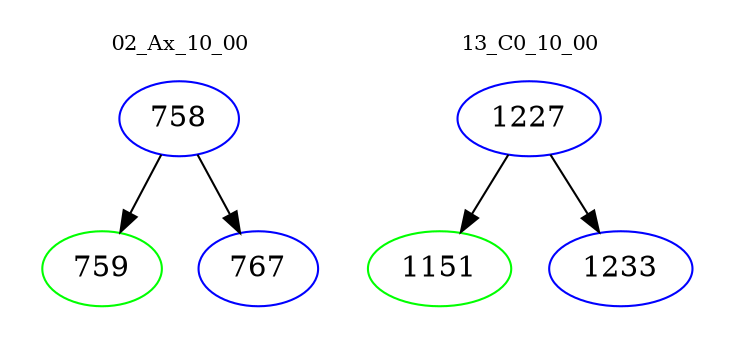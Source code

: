 digraph{
subgraph cluster_0 {
color = white
label = "02_Ax_10_00";
fontsize=10;
T0_758 [label="758", color="blue"]
T0_758 -> T0_759 [color="black"]
T0_759 [label="759", color="green"]
T0_758 -> T0_767 [color="black"]
T0_767 [label="767", color="blue"]
}
subgraph cluster_1 {
color = white
label = "13_C0_10_00";
fontsize=10;
T1_1227 [label="1227", color="blue"]
T1_1227 -> T1_1151 [color="black"]
T1_1151 [label="1151", color="green"]
T1_1227 -> T1_1233 [color="black"]
T1_1233 [label="1233", color="blue"]
}
}
